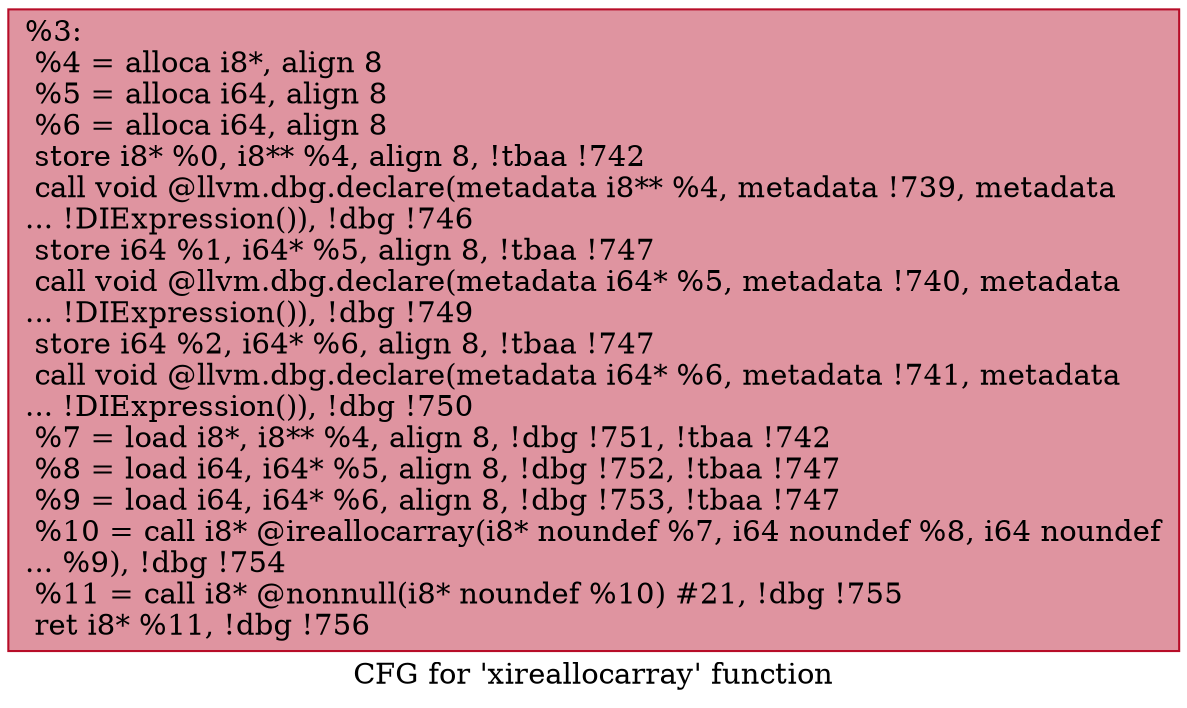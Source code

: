 digraph "CFG for 'xireallocarray' function" {
	label="CFG for 'xireallocarray' function";

	Node0x197ef30 [shape=record,color="#b70d28ff", style=filled, fillcolor="#b70d2870",label="{%3:\l  %4 = alloca i8*, align 8\l  %5 = alloca i64, align 8\l  %6 = alloca i64, align 8\l  store i8* %0, i8** %4, align 8, !tbaa !742\l  call void @llvm.dbg.declare(metadata i8** %4, metadata !739, metadata\l... !DIExpression()), !dbg !746\l  store i64 %1, i64* %5, align 8, !tbaa !747\l  call void @llvm.dbg.declare(metadata i64* %5, metadata !740, metadata\l... !DIExpression()), !dbg !749\l  store i64 %2, i64* %6, align 8, !tbaa !747\l  call void @llvm.dbg.declare(metadata i64* %6, metadata !741, metadata\l... !DIExpression()), !dbg !750\l  %7 = load i8*, i8** %4, align 8, !dbg !751, !tbaa !742\l  %8 = load i64, i64* %5, align 8, !dbg !752, !tbaa !747\l  %9 = load i64, i64* %6, align 8, !dbg !753, !tbaa !747\l  %10 = call i8* @ireallocarray(i8* noundef %7, i64 noundef %8, i64 noundef\l... %9), !dbg !754\l  %11 = call i8* @nonnull(i8* noundef %10) #21, !dbg !755\l  ret i8* %11, !dbg !756\l}"];
}

